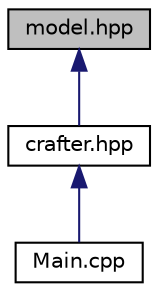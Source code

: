 digraph "model.hpp"
{
  edge [fontname="Helvetica",fontsize="10",labelfontname="Helvetica",labelfontsize="10"];
  node [fontname="Helvetica",fontsize="10",shape=record];
  Node1 [label="model.hpp",height=0.2,width=0.4,color="black", fillcolor="grey75", style="filled", fontcolor="black"];
  Node1 -> Node2 [dir="back",color="midnightblue",fontsize="10",style="solid"];
  Node2 [label="crafter.hpp",height=0.2,width=0.4,color="black", fillcolor="white", style="filled",URL="$crafter_8hpp.html",tooltip="Class declaration for the program managing the state and models. "];
  Node2 -> Node3 [dir="back",color="midnightblue",fontsize="10",style="solid"];
  Node3 [label="Main.cpp",height=0.2,width=0.4,color="black", fillcolor="white", style="filled",URL="$Main_8cpp.html",tooltip="Main funciton which creates and passes the window to the Crafter. "];
}
